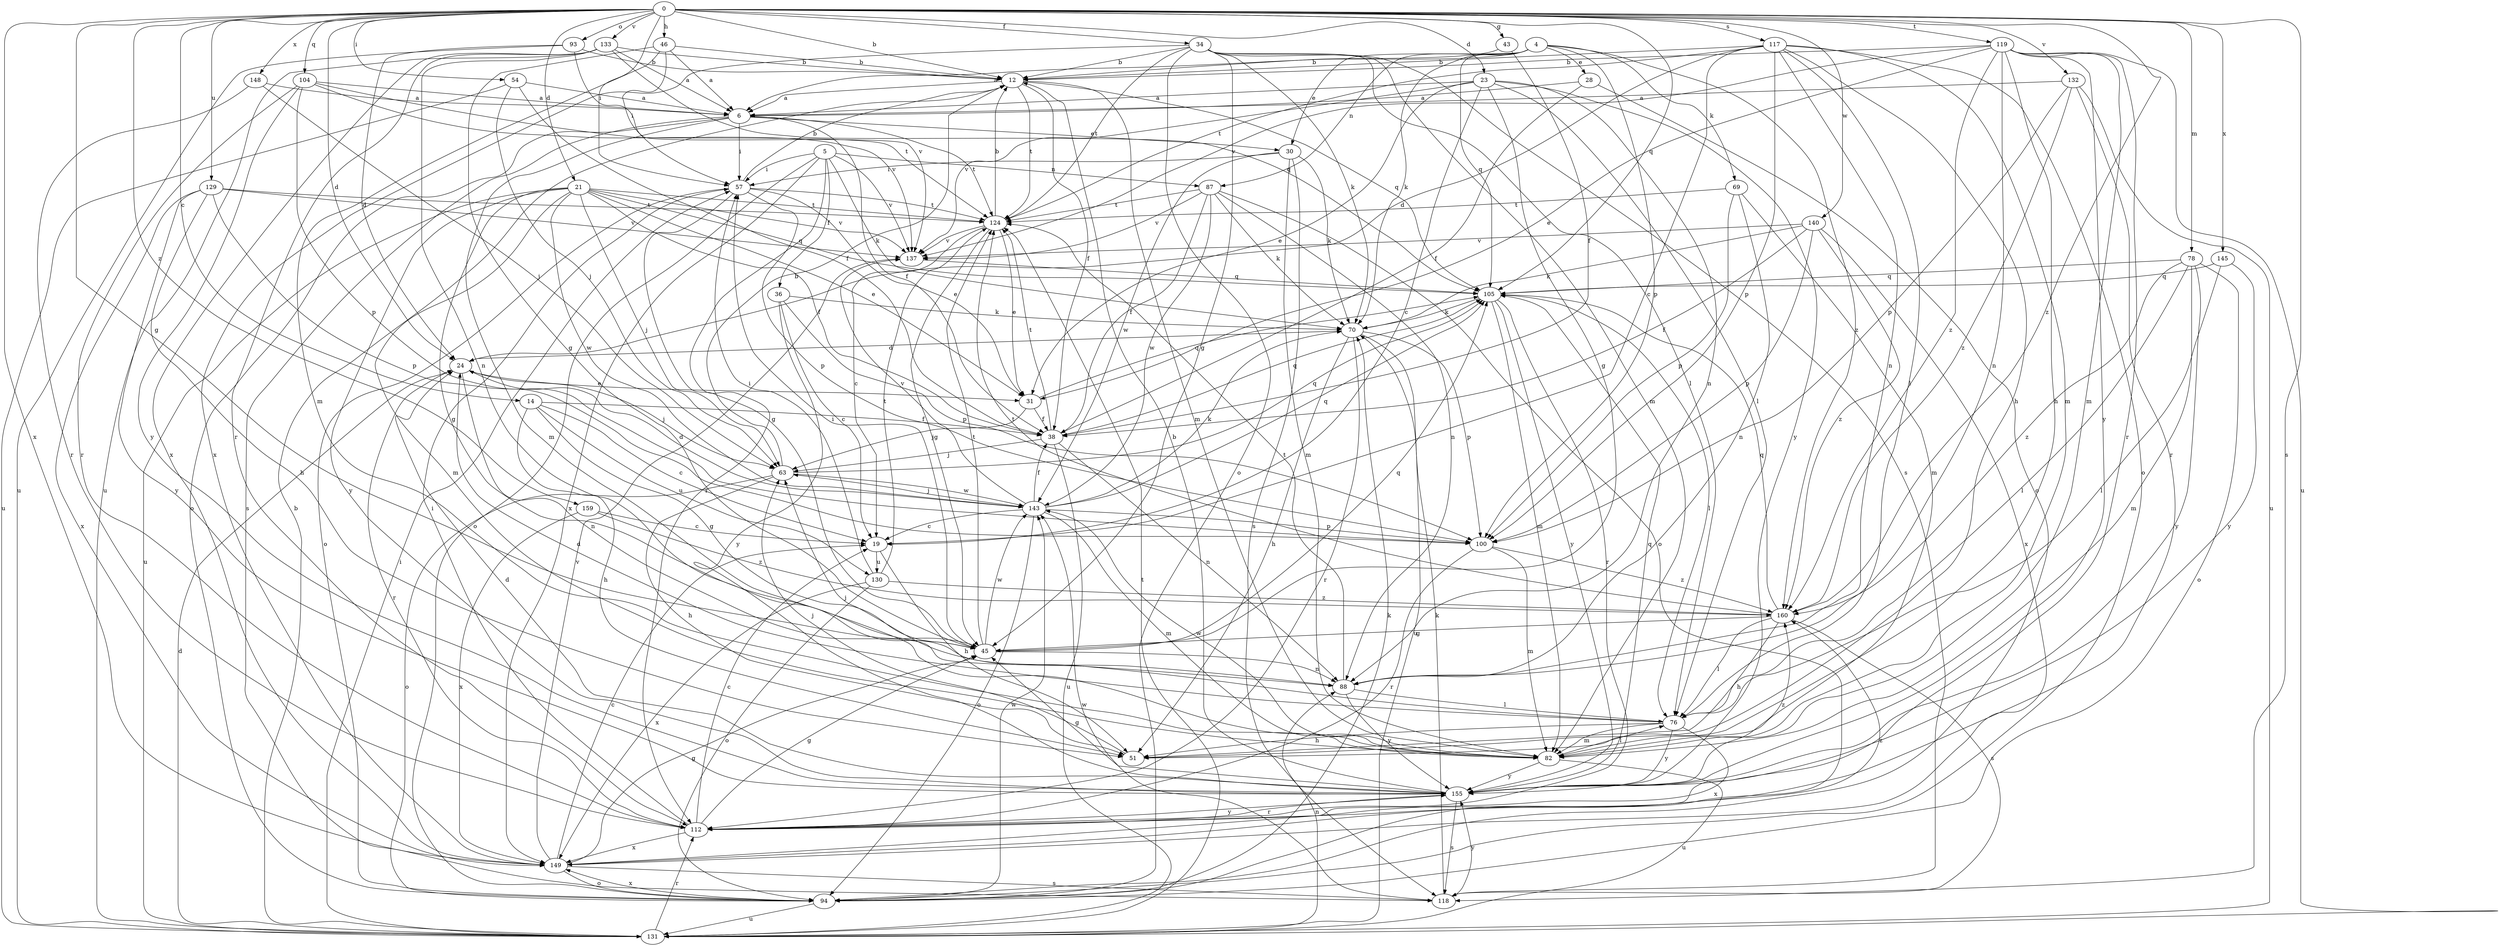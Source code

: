 strict digraph  {
0;
4;
5;
6;
12;
14;
19;
21;
23;
24;
28;
30;
31;
34;
36;
38;
43;
45;
46;
51;
54;
57;
63;
69;
70;
76;
78;
82;
87;
88;
93;
94;
100;
104;
105;
112;
117;
118;
119;
124;
129;
130;
131;
132;
133;
137;
140;
143;
145;
148;
149;
155;
159;
160;
0 -> 12  [label=b];
0 -> 14  [label=c];
0 -> 21  [label=d];
0 -> 23  [label=d];
0 -> 24  [label=d];
0 -> 34  [label=f];
0 -> 43  [label=g];
0 -> 45  [label=g];
0 -> 46  [label=h];
0 -> 54  [label=i];
0 -> 57  [label=i];
0 -> 78  [label=m];
0 -> 93  [label=o];
0 -> 104  [label=q];
0 -> 105  [label=q];
0 -> 117  [label=s];
0 -> 118  [label=s];
0 -> 119  [label=t];
0 -> 129  [label=u];
0 -> 132  [label=v];
0 -> 133  [label=v];
0 -> 140  [label=w];
0 -> 145  [label=x];
0 -> 148  [label=x];
0 -> 149  [label=x];
0 -> 159  [label=z];
0 -> 160  [label=z];
4 -> 6  [label=a];
4 -> 28  [label=e];
4 -> 30  [label=e];
4 -> 69  [label=k];
4 -> 70  [label=k];
4 -> 87  [label=n];
4 -> 100  [label=p];
4 -> 105  [label=q];
4 -> 160  [label=z];
5 -> 36  [label=f];
5 -> 57  [label=i];
5 -> 70  [label=k];
5 -> 87  [label=n];
5 -> 94  [label=o];
5 -> 112  [label=r];
5 -> 137  [label=v];
5 -> 149  [label=x];
6 -> 30  [label=e];
6 -> 38  [label=f];
6 -> 57  [label=i];
6 -> 82  [label=m];
6 -> 94  [label=o];
6 -> 118  [label=s];
6 -> 124  [label=t];
12 -> 6  [label=a];
12 -> 38  [label=f];
12 -> 82  [label=m];
12 -> 105  [label=q];
12 -> 124  [label=t];
14 -> 19  [label=c];
14 -> 38  [label=f];
14 -> 45  [label=g];
14 -> 51  [label=h];
14 -> 130  [label=u];
19 -> 51  [label=h];
19 -> 130  [label=u];
21 -> 31  [label=e];
21 -> 38  [label=f];
21 -> 45  [label=g];
21 -> 63  [label=j];
21 -> 82  [label=m];
21 -> 105  [label=q];
21 -> 124  [label=t];
21 -> 131  [label=u];
21 -> 137  [label=v];
21 -> 143  [label=w];
21 -> 155  [label=y];
23 -> 6  [label=a];
23 -> 19  [label=c];
23 -> 31  [label=e];
23 -> 45  [label=g];
23 -> 76  [label=l];
23 -> 88  [label=n];
23 -> 137  [label=v];
23 -> 155  [label=y];
24 -> 31  [label=e];
24 -> 63  [label=j];
24 -> 88  [label=n];
24 -> 112  [label=r];
28 -> 6  [label=a];
28 -> 38  [label=f];
28 -> 94  [label=o];
30 -> 57  [label=i];
30 -> 70  [label=k];
30 -> 82  [label=m];
30 -> 118  [label=s];
30 -> 143  [label=w];
31 -> 38  [label=f];
31 -> 63  [label=j];
31 -> 105  [label=q];
34 -> 12  [label=b];
34 -> 45  [label=g];
34 -> 70  [label=k];
34 -> 76  [label=l];
34 -> 82  [label=m];
34 -> 94  [label=o];
34 -> 118  [label=s];
34 -> 124  [label=t];
34 -> 149  [label=x];
36 -> 19  [label=c];
36 -> 70  [label=k];
36 -> 100  [label=p];
36 -> 155  [label=y];
38 -> 63  [label=j];
38 -> 88  [label=n];
38 -> 105  [label=q];
38 -> 124  [label=t];
38 -> 131  [label=u];
43 -> 12  [label=b];
43 -> 38  [label=f];
45 -> 57  [label=i];
45 -> 88  [label=n];
45 -> 105  [label=q];
45 -> 124  [label=t];
45 -> 143  [label=w];
46 -> 6  [label=a];
46 -> 12  [label=b];
46 -> 45  [label=g];
46 -> 57  [label=i];
46 -> 82  [label=m];
51 -> 63  [label=j];
54 -> 6  [label=a];
54 -> 38  [label=f];
54 -> 63  [label=j];
54 -> 131  [label=u];
57 -> 12  [label=b];
57 -> 31  [label=e];
57 -> 45  [label=g];
57 -> 94  [label=o];
57 -> 100  [label=p];
57 -> 124  [label=t];
63 -> 12  [label=b];
63 -> 51  [label=h];
63 -> 94  [label=o];
63 -> 105  [label=q];
63 -> 143  [label=w];
69 -> 82  [label=m];
69 -> 88  [label=n];
69 -> 100  [label=p];
69 -> 124  [label=t];
70 -> 24  [label=d];
70 -> 51  [label=h];
70 -> 100  [label=p];
70 -> 112  [label=r];
70 -> 131  [label=u];
76 -> 24  [label=d];
76 -> 51  [label=h];
76 -> 63  [label=j];
76 -> 82  [label=m];
76 -> 149  [label=x];
76 -> 155  [label=y];
78 -> 76  [label=l];
78 -> 82  [label=m];
78 -> 94  [label=o];
78 -> 105  [label=q];
78 -> 155  [label=y];
78 -> 160  [label=z];
82 -> 76  [label=l];
82 -> 131  [label=u];
82 -> 143  [label=w];
82 -> 155  [label=y];
87 -> 38  [label=f];
87 -> 70  [label=k];
87 -> 88  [label=n];
87 -> 94  [label=o];
87 -> 124  [label=t];
87 -> 137  [label=v];
87 -> 143  [label=w];
88 -> 76  [label=l];
88 -> 124  [label=t];
88 -> 155  [label=y];
93 -> 12  [label=b];
93 -> 24  [label=d];
93 -> 131  [label=u];
93 -> 137  [label=v];
94 -> 70  [label=k];
94 -> 131  [label=u];
94 -> 143  [label=w];
94 -> 149  [label=x];
100 -> 82  [label=m];
100 -> 112  [label=r];
100 -> 160  [label=z];
104 -> 6  [label=a];
104 -> 100  [label=p];
104 -> 112  [label=r];
104 -> 124  [label=t];
104 -> 137  [label=v];
104 -> 155  [label=y];
105 -> 70  [label=k];
105 -> 76  [label=l];
105 -> 82  [label=m];
105 -> 112  [label=r];
105 -> 155  [label=y];
112 -> 19  [label=c];
112 -> 45  [label=g];
112 -> 57  [label=i];
112 -> 149  [label=x];
112 -> 155  [label=y];
117 -> 12  [label=b];
117 -> 19  [label=c];
117 -> 24  [label=d];
117 -> 51  [label=h];
117 -> 76  [label=l];
117 -> 82  [label=m];
117 -> 88  [label=n];
117 -> 94  [label=o];
117 -> 100  [label=p];
117 -> 124  [label=t];
118 -> 70  [label=k];
118 -> 143  [label=w];
118 -> 155  [label=y];
119 -> 12  [label=b];
119 -> 31  [label=e];
119 -> 51  [label=h];
119 -> 82  [label=m];
119 -> 88  [label=n];
119 -> 112  [label=r];
119 -> 131  [label=u];
119 -> 137  [label=v];
119 -> 155  [label=y];
119 -> 160  [label=z];
124 -> 12  [label=b];
124 -> 19  [label=c];
124 -> 31  [label=e];
124 -> 45  [label=g];
124 -> 137  [label=v];
129 -> 51  [label=h];
129 -> 100  [label=p];
129 -> 124  [label=t];
129 -> 137  [label=v];
129 -> 149  [label=x];
129 -> 155  [label=y];
130 -> 57  [label=i];
130 -> 94  [label=o];
130 -> 124  [label=t];
130 -> 149  [label=x];
130 -> 160  [label=z];
131 -> 12  [label=b];
131 -> 24  [label=d];
131 -> 57  [label=i];
131 -> 88  [label=n];
131 -> 112  [label=r];
131 -> 124  [label=t];
132 -> 6  [label=a];
132 -> 100  [label=p];
132 -> 112  [label=r];
132 -> 131  [label=u];
132 -> 160  [label=z];
133 -> 6  [label=a];
133 -> 12  [label=b];
133 -> 88  [label=n];
133 -> 105  [label=q];
133 -> 112  [label=r];
133 -> 131  [label=u];
133 -> 149  [label=x];
137 -> 105  [label=q];
140 -> 38  [label=f];
140 -> 70  [label=k];
140 -> 100  [label=p];
140 -> 137  [label=v];
140 -> 149  [label=x];
140 -> 160  [label=z];
143 -> 19  [label=c];
143 -> 24  [label=d];
143 -> 38  [label=f];
143 -> 63  [label=j];
143 -> 70  [label=k];
143 -> 82  [label=m];
143 -> 94  [label=o];
143 -> 100  [label=p];
143 -> 105  [label=q];
143 -> 137  [label=v];
145 -> 76  [label=l];
145 -> 105  [label=q];
145 -> 155  [label=y];
148 -> 6  [label=a];
148 -> 63  [label=j];
148 -> 112  [label=r];
149 -> 19  [label=c];
149 -> 45  [label=g];
149 -> 94  [label=o];
149 -> 118  [label=s];
149 -> 137  [label=v];
149 -> 160  [label=z];
155 -> 12  [label=b];
155 -> 24  [label=d];
155 -> 45  [label=g];
155 -> 105  [label=q];
155 -> 112  [label=r];
155 -> 118  [label=s];
155 -> 160  [label=z];
159 -> 19  [label=c];
159 -> 149  [label=x];
159 -> 160  [label=z];
160 -> 45  [label=g];
160 -> 51  [label=h];
160 -> 76  [label=l];
160 -> 105  [label=q];
160 -> 118  [label=s];
160 -> 124  [label=t];
}
